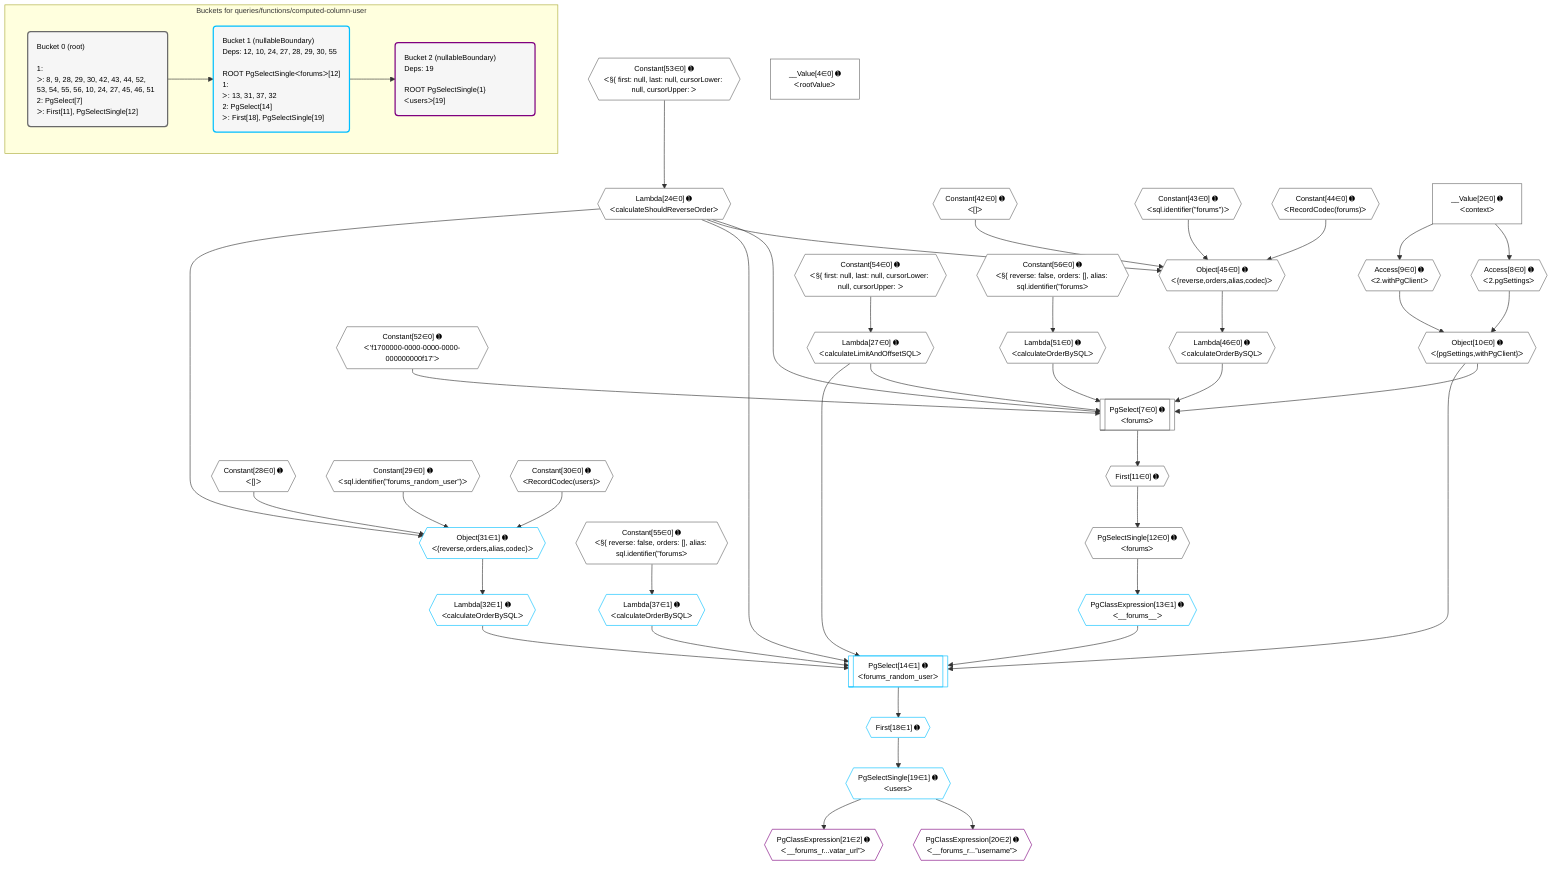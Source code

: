 %%{init: {'themeVariables': { 'fontSize': '12px'}}}%%
graph TD
    classDef path fill:#eee,stroke:#000,color:#000
    classDef plan fill:#fff,stroke-width:1px,color:#000
    classDef itemplan fill:#fff,stroke-width:2px,color:#000
    classDef unbatchedplan fill:#dff,stroke-width:1px,color:#000
    classDef sideeffectplan fill:#fcc,stroke-width:2px,color:#000
    classDef bucket fill:#f6f6f6,color:#000,stroke-width:2px,text-align:left


    %% plan dependencies
    PgSelect7[["PgSelect[7∈0] ➊<br />ᐸforumsᐳ"]]:::plan
    Object10{{"Object[10∈0] ➊<br />ᐸ{pgSettings,withPgClient}ᐳ"}}:::plan
    Constant52{{"Constant[52∈0] ➊<br />ᐸ'f1700000-0000-0000-0000-000000000f17'ᐳ"}}:::plan
    Lambda24{{"Lambda[24∈0] ➊<br />ᐸcalculateShouldReverseOrderᐳ"}}:::plan
    Lambda27{{"Lambda[27∈0] ➊<br />ᐸcalculateLimitAndOffsetSQLᐳ"}}:::plan
    Lambda46{{"Lambda[46∈0] ➊<br />ᐸcalculateOrderBySQLᐳ"}}:::plan
    Lambda51{{"Lambda[51∈0] ➊<br />ᐸcalculateOrderBySQLᐳ"}}:::plan
    Object10 & Constant52 & Lambda24 & Lambda27 & Lambda46 & Lambda51 --> PgSelect7
    Object45{{"Object[45∈0] ➊<br />ᐸ{reverse,orders,alias,codec}ᐳ"}}:::plan
    Constant42{{"Constant[42∈0] ➊<br />ᐸ[]ᐳ"}}:::plan
    Constant43{{"Constant[43∈0] ➊<br />ᐸsql.identifier(”forums”)ᐳ"}}:::plan
    Constant44{{"Constant[44∈0] ➊<br />ᐸRecordCodec(forums)ᐳ"}}:::plan
    Lambda24 & Constant42 & Constant43 & Constant44 --> Object45
    Access8{{"Access[8∈0] ➊<br />ᐸ2.pgSettingsᐳ"}}:::plan
    Access9{{"Access[9∈0] ➊<br />ᐸ2.withPgClientᐳ"}}:::plan
    Access8 & Access9 --> Object10
    __Value2["__Value[2∈0] ➊<br />ᐸcontextᐳ"]:::plan
    __Value2 --> Access8
    __Value2 --> Access9
    First11{{"First[11∈0] ➊"}}:::plan
    PgSelect7 --> First11
    PgSelectSingle12{{"PgSelectSingle[12∈0] ➊<br />ᐸforumsᐳ"}}:::plan
    First11 --> PgSelectSingle12
    Constant53{{"Constant[53∈0] ➊<br />ᐸ§{ first: null, last: null, cursorLower: null, cursorUpper: ᐳ"}}:::plan
    Constant53 --> Lambda24
    Constant54{{"Constant[54∈0] ➊<br />ᐸ§{ first: null, last: null, cursorLower: null, cursorUpper: ᐳ"}}:::plan
    Constant54 --> Lambda27
    Object45 --> Lambda46
    Constant56{{"Constant[56∈0] ➊<br />ᐸ§{ reverse: false, orders: [], alias: sql.identifier(”forumsᐳ"}}:::plan
    Constant56 --> Lambda51
    __Value4["__Value[4∈0] ➊<br />ᐸrootValueᐳ"]:::plan
    Constant28{{"Constant[28∈0] ➊<br />ᐸ[]ᐳ"}}:::plan
    Constant29{{"Constant[29∈0] ➊<br />ᐸsql.identifier(”forums_random_user”)ᐳ"}}:::plan
    Constant30{{"Constant[30∈0] ➊<br />ᐸRecordCodec(users)ᐳ"}}:::plan
    Constant55{{"Constant[55∈0] ➊<br />ᐸ§{ reverse: false, orders: [], alias: sql.identifier(”forumsᐳ"}}:::plan
    PgSelect14[["PgSelect[14∈1] ➊<br />ᐸforums_random_userᐳ"]]:::plan
    PgClassExpression13{{"PgClassExpression[13∈1] ➊<br />ᐸ__forums__ᐳ"}}:::plan
    Lambda32{{"Lambda[32∈1] ➊<br />ᐸcalculateOrderBySQLᐳ"}}:::plan
    Lambda37{{"Lambda[37∈1] ➊<br />ᐸcalculateOrderBySQLᐳ"}}:::plan
    Object10 & PgClassExpression13 & Lambda24 & Lambda27 & Lambda32 & Lambda37 --> PgSelect14
    Object31{{"Object[31∈1] ➊<br />ᐸ{reverse,orders,alias,codec}ᐳ"}}:::plan
    Lambda24 & Constant28 & Constant29 & Constant30 --> Object31
    PgSelectSingle12 --> PgClassExpression13
    First18{{"First[18∈1] ➊"}}:::plan
    PgSelect14 --> First18
    PgSelectSingle19{{"PgSelectSingle[19∈1] ➊<br />ᐸusersᐳ"}}:::plan
    First18 --> PgSelectSingle19
    Object31 --> Lambda32
    Constant55 --> Lambda37
    PgClassExpression20{{"PgClassExpression[20∈2] ➊<br />ᐸ__forums_r...”username”ᐳ"}}:::plan
    PgSelectSingle19 --> PgClassExpression20
    PgClassExpression21{{"PgClassExpression[21∈2] ➊<br />ᐸ__forums_r...vatar_url”ᐳ"}}:::plan
    PgSelectSingle19 --> PgClassExpression21

    %% define steps

    subgraph "Buckets for queries/functions/computed-column-user"
    Bucket0("Bucket 0 (root)<br /><br />1: <br />ᐳ: 8, 9, 28, 29, 30, 42, 43, 44, 52, 53, 54, 55, 56, 10, 24, 27, 45, 46, 51<br />2: PgSelect[7]<br />ᐳ: First[11], PgSelectSingle[12]"):::bucket
    classDef bucket0 stroke:#696969
    class Bucket0,__Value2,__Value4,PgSelect7,Access8,Access9,Object10,First11,PgSelectSingle12,Lambda24,Lambda27,Constant28,Constant29,Constant30,Constant42,Constant43,Constant44,Object45,Lambda46,Lambda51,Constant52,Constant53,Constant54,Constant55,Constant56 bucket0
    Bucket1("Bucket 1 (nullableBoundary)<br />Deps: 12, 10, 24, 27, 28, 29, 30, 55<br /><br />ROOT PgSelectSingleᐸforumsᐳ[12]<br />1: <br />ᐳ: 13, 31, 37, 32<br />2: PgSelect[14]<br />ᐳ: First[18], PgSelectSingle[19]"):::bucket
    classDef bucket1 stroke:#00bfff
    class Bucket1,PgClassExpression13,PgSelect14,First18,PgSelectSingle19,Object31,Lambda32,Lambda37 bucket1
    Bucket2("Bucket 2 (nullableBoundary)<br />Deps: 19<br /><br />ROOT PgSelectSingle{1}ᐸusersᐳ[19]"):::bucket
    classDef bucket2 stroke:#7f007f
    class Bucket2,PgClassExpression20,PgClassExpression21 bucket2
    Bucket0 --> Bucket1
    Bucket1 --> Bucket2
    end